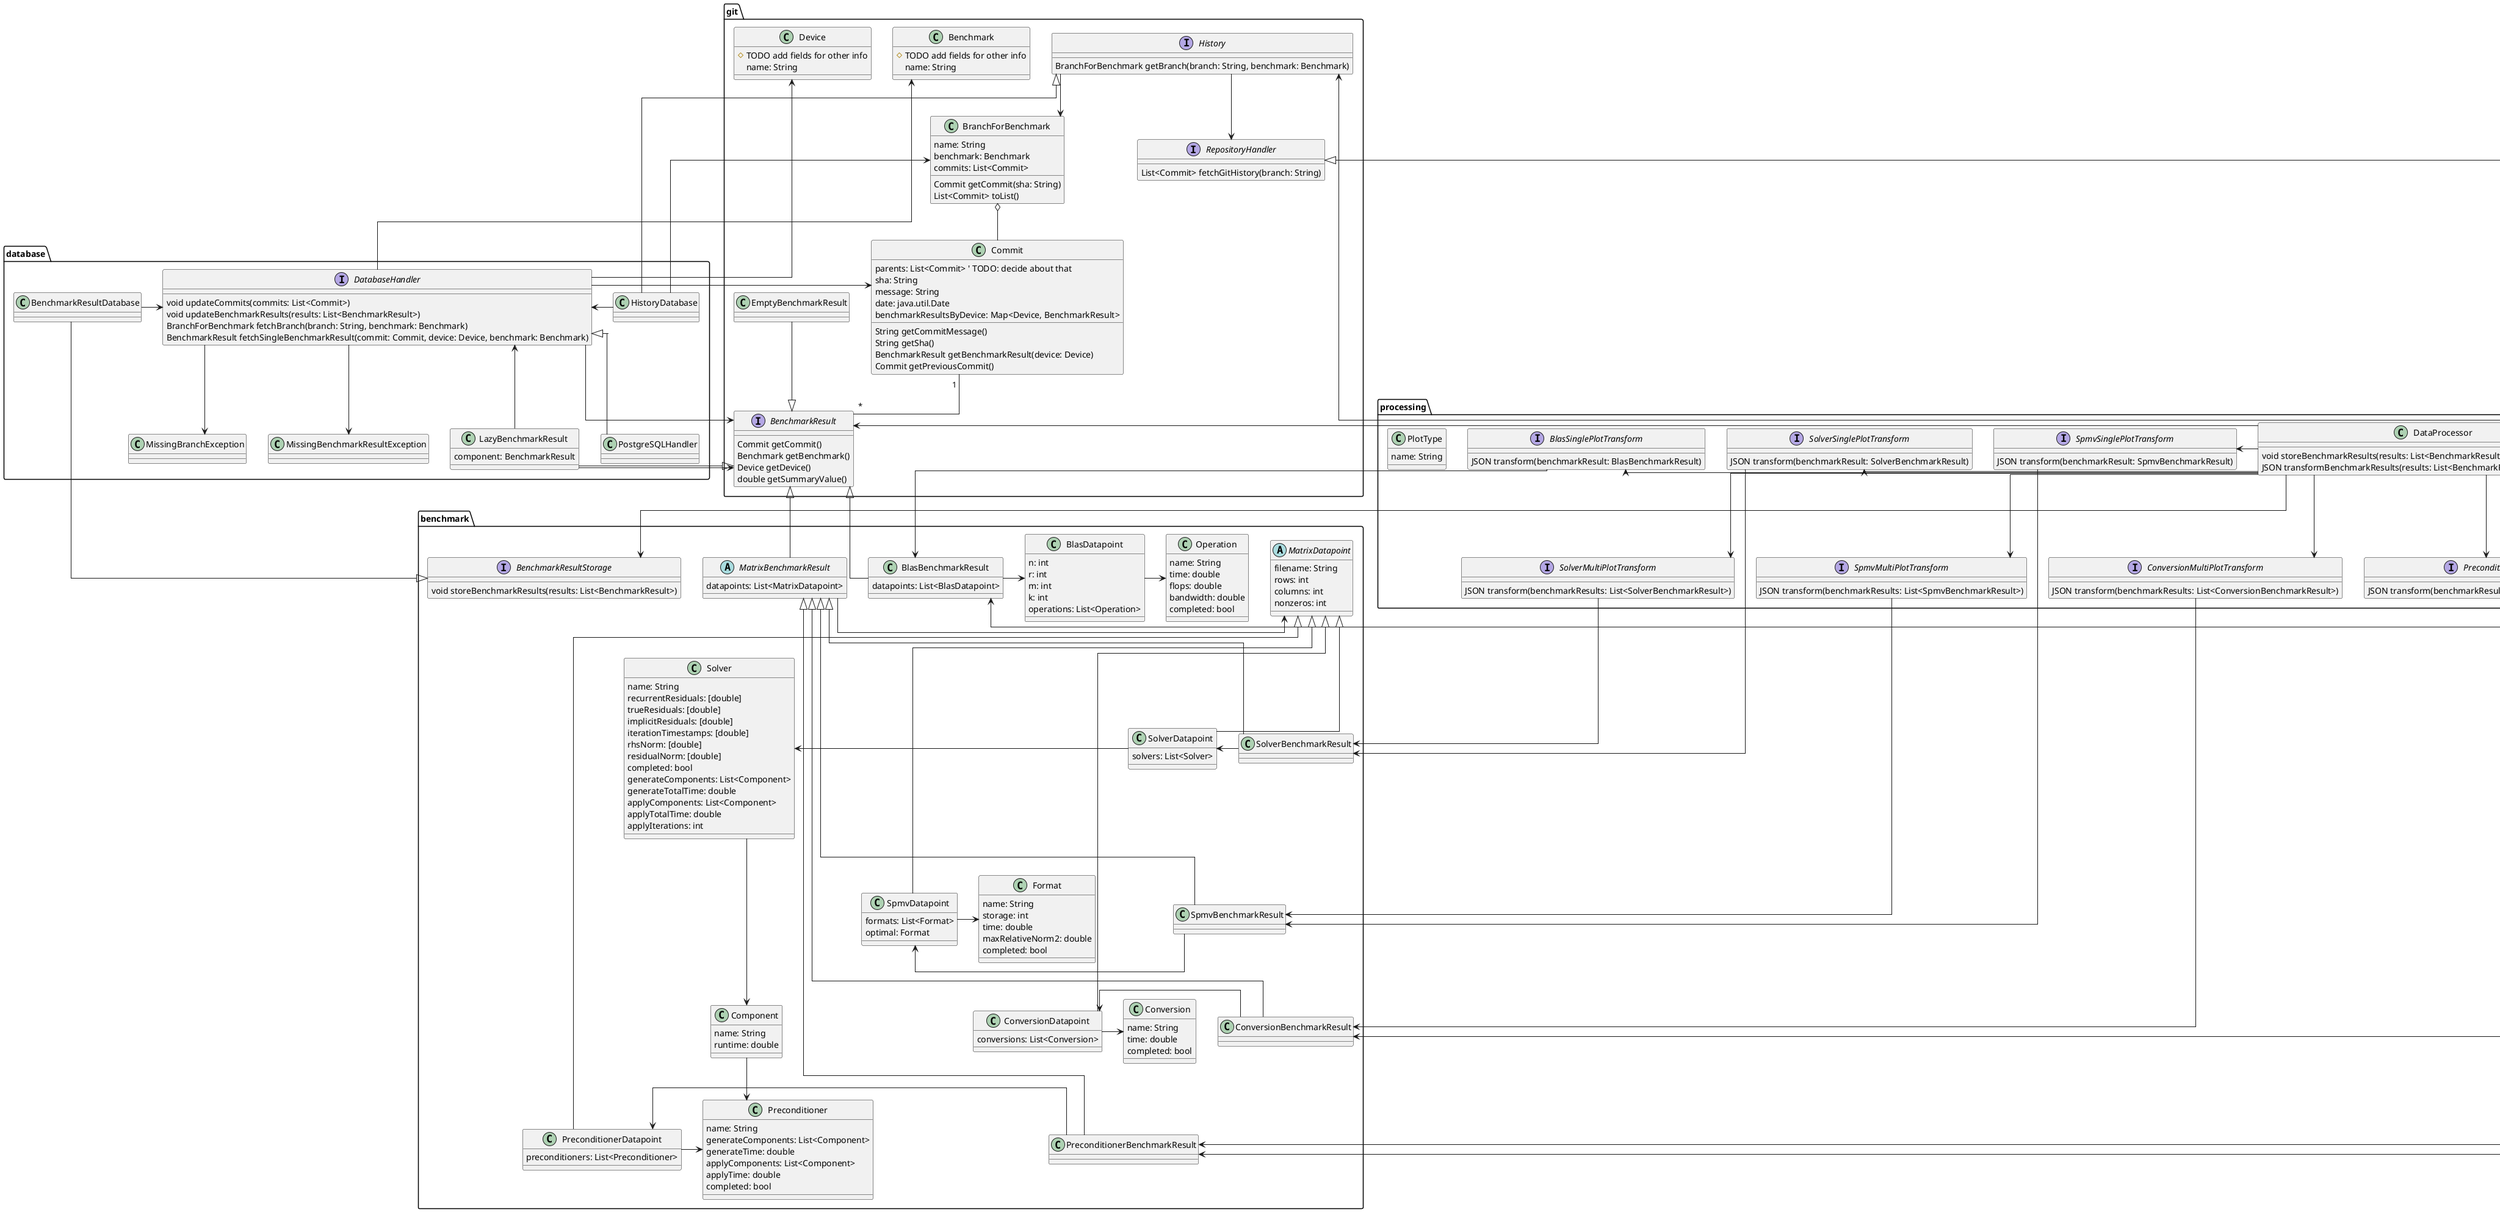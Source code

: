 @startuml backend

skinparam linetype ortho

package git {
  interface History {
   BranchForBenchmark getBranch(branch: String, benchmark: Benchmark)
  }

  interface RepositoryHandler {
    List<Commit> fetchGitHistory(branch: String)
  }

  class Commit {
    parents: List<Commit> ' TODO: decide about that
    sha: String
    message: String
    date: java.util.Date
    benchmarkResultsByDevice: Map<Device, BenchmarkResult>
    String getCommitMessage()
    String getSha()
    BenchmarkResult getBenchmarkResult(device: Device)
    Commit getPreviousCommit()
  }
  
  
  class BranchForBenchmark {
    name: String
    benchmark: Benchmark
    commits: List<Commit>
    Commit getCommit(sha: String)
    List<Commit> toList()
  }
    
  interface BenchmarkResult {
    Commit getCommit()
    Benchmark getBenchmark()
    Device getDevice()
    double getSummaryValue()
  }

  class Benchmark {
    # TODO add fields for other info
    name: String
  }

  class Device {
    # TODO add fields for other info
    name: String
  }

  class EmptyBenchmarkResult
  EmptyBenchmarkResult --|> BenchmarkResult
  
  History --> BranchForBenchmark
  History --> RepositoryHandler
  
  BranchForBenchmark o-- Commit
  Commit "1" -- "*" BenchmarkResult
}


package rest {
  class GitApiHandler
  class SpringRestHandler
  
  interface RestHandler {
    void handlePost(json: String)
    void handleGetHistory(json: String)
    void handleGetBenchmarkResult(json: String)
  }
   
  SpringRestHandler --|> RestHandler
}

package database {
  class PostgreSQLHandler
  
  interface DatabaseHandler {
    void updateCommits(commits: List<Commit>)
    void updateBenchmarkResults(results: List<BenchmarkResult>)
    BranchForBenchmark fetchBranch(branch: String, benchmark: Benchmark)
    BenchmarkResult fetchSingleBenchmarkResult(commit: Commit, device: Device, benchmark: Benchmark)
  }
  
  class HistoryDatabase

  class MissingBranchException
  class MissingBenchmarkResultException
  
  DatabaseHandler <- HistoryDatabase
  DatabaseHandler <|-- PostgreSQLHandler
  DatabaseHandler --> MissingBranchException
  DatabaseHandler --> MissingBenchmarkResultException

  class BenchmarkResultDatabase
  
  DatabaseHandler <- BenchmarkResultDatabase
  
  class LazyBenchmarkResult {
    component: BenchmarkResult
  }

  DatabaseHandler <-- LazyBenchmarkResult
}

package benchmark {
  abstract class MatrixBenchmarkResult {
    datapoints: List<MatrixDatapoint>
  }

  abstract class MatrixDatapoint {
    filename: String
    rows: int
    columns: int
    nonzeros: int
  }

  class BlasDatapoint {
    n: int
    r: int
    m: int
    k: int
    operations: List<Operation>
  }

  class Operation {
    name: String
    time: double
    flops: double
    bandwidth: double
    completed: bool
  }

  class ConversionDatapoint {
    conversions: List<Conversion>
  }

  class Conversion {
    name: String
    time: double
    completed: bool
  }

  class SpmvDatapoint {
    formats: List<Format>
    optimal: Format
  }

  class Format {
    name: String
    storage: int
    time: double
    maxRelativeNorm2: double
    completed: bool
  }

  class PreconditionerDatapoint {
    preconditioners: List<Preconditioner>
  }

  class Preconditioner {
    name: String
    generateComponents: List<Component>
    generateTime: double
    applyComponents: List<Component>
    applyTime: double
    completed: bool
  }

  class SolverDatapoint {
    solvers: List<Solver>
  }

  class Solver {
    name: String
    recurrentResiduals: [double]
    trueResiduals: [double]
    implicitResiduals: [double]
    iterationTimestamps: [double]
    rhsNorm: [double]
    residualNorm: [double]
    completed: bool
    generateComponents: List<Component>
    generateTotalTime: double
    applyComponents: List<Component>
    applyTotalTime: double
    applyIterations: int
  }

  class Component {
    name: String
    runtime: double
  }

  interface BenchmarkResultStorage {
    void storeBenchmarkResults(results: List<BenchmarkResult>)
  }

  class SolverBenchmarkResult {
  }

  class SpmvBenchmarkResult {
  }

  class ConversionBenchmarkResult {
  }

  class PreconditionerBenchmarkResult {
  }

  class BlasBenchmarkResult {
    datapoints: List<BlasDatapoint>
  }

  MatrixBenchmarkResult <|-- SolverBenchmarkResult
  MatrixBenchmarkResult <|--- SpmvBenchmarkResult
  MatrixBenchmarkResult <|---- ConversionBenchmarkResult
  MatrixBenchmarkResult <|----- PreconditionerBenchmarkResult

  MatrixDatapoint <|-- SolverDatapoint
  MatrixDatapoint <|--- SpmvDatapoint
  MatrixDatapoint <|---- ConversionDatapoint
  MatrixDatapoint <|----- PreconditionerDatapoint

  MatrixBenchmarkResult -> MatrixDatapoint
  BlasBenchmarkResult -> BlasDatapoint
  PreconditionerBenchmarkResult -> PreconditionerDatapoint
  SpmvBenchmarkResult -> SpmvDatapoint
  SolverBenchmarkResult -> SolverDatapoint
  ConversionBenchmarkResult -> ConversionDatapoint

  BlasDatapoint -> Operation
  PreconditionerDatapoint -> Preconditioner
  SpmvDatapoint -> Format
  SolverDatapoint -> Solver
  ConversionDatapoint -> Conversion

  Solver --> Component
  Component --> Preconditioner
}

package processing {
  class DataProcessor {
    void storeBenchmarkResults(results: List<BenchmarkResult>)
    JSON transformBenchmarkResults(results: List<BenchmarkResult, plotType: PlotType)
  }
  BenchmarkResultStorage <- DataProcessor

  DataProcessor -> SolverSinglePlotTransform
  DataProcessor -> SpmvSinglePlotTransform
  DataProcessor -> ConversionSinglePlotTransform
  DataProcessor -> PreconditionerSinglePlotTransform
  DataProcessor -> BlasSinglePlotTransform
  
  DataProcessor --> SolverMultiPlotTransform
  DataProcessor --> SpmvMultiPlotTransform
  DataProcessor --> ConversionMultiPlotTransform
  DataProcessor --> PreconditionerMultiPlotTransform
  DataProcessor --> BlasMultiPlotTransform

  interface SolverSinglePlotTransform {
    JSON transform(benchmarkResult: SolverBenchmarkResult)
  }

  interface SolverMultiPlotTransform {
    JSON transform(benchmarkResults: List<SolverBenchmarkResult>)
  }


  interface SpmvSinglePlotTransform {
    JSON transform(benchmarkResult: SpmvBenchmarkResult)
  }

  interface SpmvMultiPlotTransform {
    JSON transform(benchmarkResults: List<SpmvBenchmarkResult>)
  }

interface ConversionSinglePlotTransform {
    JSON transform(benchmarkResult: ConversionBenchmarkResult)
  }

  interface ConversionMultiPlotTransform {
    JSON transform(benchmarkResults: List<ConversionBenchmarkResult>)
  }


  interface PreconditionerSinglePlotTransform {
    JSON transform(benchmarkResult: PreconditionerBenchmarkResult)
  }

  interface PreconditionerMultiPlotTransform {
    JSON transform(benchmarkResults: List<PreconditionerBenchmarkResult>)
  }


  interface BlasSinglePlotTransform {
    JSON transform(benchmarkResult: BlasBenchmarkResult)
  }

  interface BlasMultiPlotTransform {
    JSON transform(benchmarkResults: List<BlasBenchmarkResult>)
  }

  class PlotType {
    name: String
  }
}

History <- RestHandler
History <|- HistoryDatabase
BenchmarkResultStorage <|- BenchmarkResultDatabase
RepositoryHandler <|- GitApiHandler
DatabaseHandler -> Commit
DatabaseHandler -> BenchmarkResult
HistoryDatabase -> BranchForBenchmark
BenchmarkResult <|- LazyBenchmarkResult
BenchmarkResult <|-- MatrixBenchmarkResult
BenchmarkResult <|---- BlasBenchmarkResult
BenchmarkResult <- LazyBenchmarkResult
BenchmarkResult <- DataProcessor
DataProcessor <- RestHandler

DatabaseHandler -> Device
DatabaseHandler -> Benchmark

SolverSinglePlotTransform --> SolverBenchmarkResult

SolverMultiPlotTransform --> SolverBenchmarkResult


SpmvSinglePlotTransform --> SpmvBenchmarkResult

SpmvMultiPlotTransform --> SpmvBenchmarkResult


ConversionSinglePlotTransform --> ConversionBenchmarkResult

ConversionMultiPlotTransform --> ConversionBenchmarkResult


PreconditionerSinglePlotTransform --> PreconditionerBenchmarkResult

PreconditionerMultiPlotTransform --> PreconditionerBenchmarkResult


BlasSinglePlotTransform --> BlasBenchmarkResult

BlasMultiPlotTransform --> BlasBenchmarkResult

@enduml
